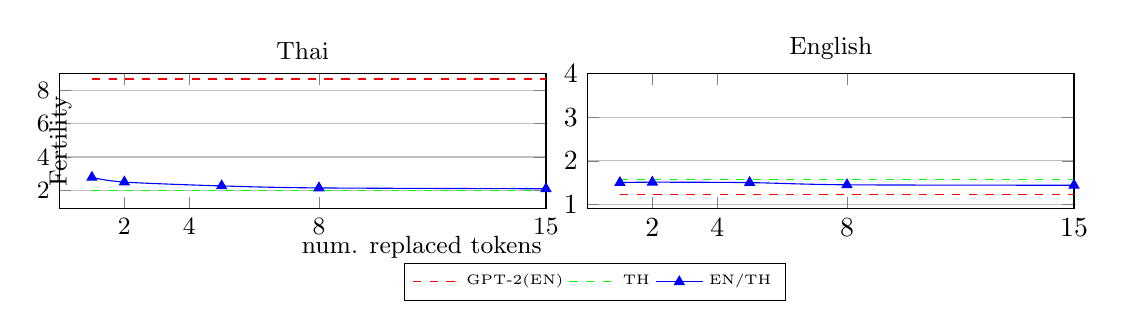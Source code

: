 \begin{tikzpicture}
\begin{groupplot}[group style = {group size = 2 by 1, horizontal sep = 15pt}, width =\linewidth, height = 3.3cm]
    \nextgroupplot[
        xlabel=$x$,
        ylabel=$y$,
        xmin=0, xmax=15,
        ymin=0.9, ymax=9,
        xtick={2,4,8,15},
        ytick={2,4,6,8},
        % ytick={20,40,60,80,100},
        width=0.64\linewidth, height=3.3cm,
        title=Thai,
        title style={yshift=-1ex, font=\small},
	ylabel=Fertility,
	ymajorgrids,
        y tick label style={font=\small},
        y label style={yshift=-4.5ex, font=\small},
	xlabel=num. replaced tokens,
        x tick label style={font=\small},
        x label style={yshift=1.5ex, xshift=10ex, font=\small},
        legend style={
            at={(1.1,-0.4)},
            anchor=north,
            legend columns=3,
            font=\tiny,
            /tikz/every even column/.append style={column sep=0.cm},
        },
    ]
        \addplot[dashed, smooth,red] plot coordinates {
            (1,8.67)
            (2,8.67)
            (5,8.67)
            (8,8.67)
            (15,8.67)
        };
        \addlegendentry{GPT-2(EN)}
    
        \addplot[dashed,color=green]
            plot coordinates {
            (1,1.97)
            (2,1.97)
            (5,1.97)
            (8,1.97)
            (15,1.97)
        };
        \addlegendentry{TH}
    
        \addplot[smooth,color=blue,mark=triangle*]
            plot coordinates {
            (1,2.78)
            (2,2.5)
            (5,2.27)
            (8,2.15)
            (15,2.10)
        };
        \addlegendentry{EN/TH}
    
    \nextgroupplot[
        % xlabel=$x$,
        % ylabel=$y$,
        xmin=0, xmax=15,
        ymin=0.9, ymax=4,
        xtick={2,4,8,15},
        ytick={1,2,3,4},
        % ytick={20,40,60,80,100},
        width=0.64\linewidth, height=3.3cm,
        title=English,
        title style={yshift=-1ex, font=\small},
	% ylabel=Fertility,
	ymajorgrids,
        % y tick label style={font=\small},
        % y label style={yshift=-3ex, font=\small},
	% xlabel=Vocab. Size,
 %        x tick label style={font=\small},
 %        x label style={yshift=1.5ex, font=\small},
        % legend style={
        %     at={(0.5,-0.4)},
        %     anchor=north,
        %     legend columns=1,
        %     font=\tiny,
        %     /tikz/every even column/.append style={column sep=0.cm},
        % },
    ]
        \addplot[dashed, smooth,red] plot coordinates {
            (1,1.23)
            (2,1.23)
            (5,1.23)
            (8,1.23)
            (15,1.23)
        };
    
        \addplot[dashed,color=green]
            plot coordinates {
            (1,1.58)
            (2,1.58)
            (5,1.58)
            (8,1.58)
            (15,1.58)
        };
    
        \addplot[smooth,color=blue,mark=triangle*]
            plot coordinates {
            (1,1.50)
            (2,1.51)
            (5,1.50)
            (8,1.45)
            (15,1.44)
        };
\end{groupplot}
\end{tikzpicture}